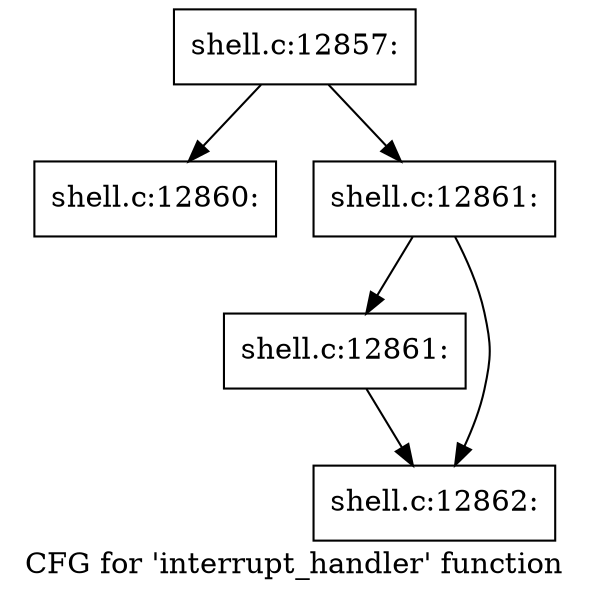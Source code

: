 digraph "CFG for 'interrupt_handler' function" {
	label="CFG for 'interrupt_handler' function";

	Node0x560276754080 [shape=record,label="{shell.c:12857:}"];
	Node0x560276754080 -> Node0x560276015550;
	Node0x560276754080 -> Node0x560276d9b880;
	Node0x560276015550 [shape=record,label="{shell.c:12860:}"];
	Node0x560276d9b880 [shape=record,label="{shell.c:12861:}"];
	Node0x560276d9b880 -> Node0x560276d9de10;
	Node0x560276d9b880 -> Node0x560276d9df30;
	Node0x560276d9de10 [shape=record,label="{shell.c:12861:}"];
	Node0x560276d9de10 -> Node0x560276d9df30;
	Node0x560276d9df30 [shape=record,label="{shell.c:12862:}"];
}
